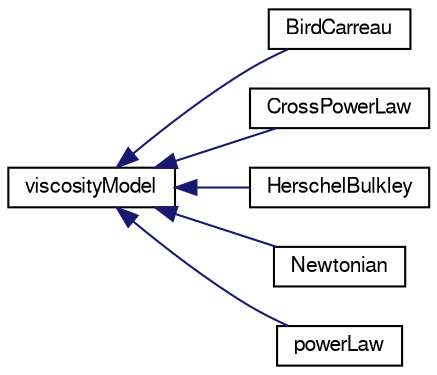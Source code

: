 digraph "Graphical Class Hierarchy"
{
  bgcolor="transparent";
  edge [fontname="FreeSans",fontsize="10",labelfontname="FreeSans",labelfontsize="10"];
  node [fontname="FreeSans",fontsize="10",shape=record];
  rankdir="LR";
  Node1 [label="viscosityModel",height=0.2,width=0.4,color="black",URL="$a02730.html",tooltip="An abstract base class for incompressible viscosityModels. "];
  Node1 -> Node2 [dir="back",color="midnightblue",fontsize="10",style="solid",fontname="FreeSans"];
  Node2 [label="BirdCarreau",height=0.2,width=0.4,color="black",URL="$a00126.html",tooltip="An incompressible Bird-Carreau non-Newtonian viscosity model. "];
  Node1 -> Node3 [dir="back",color="midnightblue",fontsize="10",style="solid",fontname="FreeSans"];
  Node3 [label="CrossPowerLaw",height=0.2,width=0.4,color="black",URL="$a00415.html",tooltip="An incompressible Cross-Power law non-Newtonian viscosity model. "];
  Node1 -> Node4 [dir="back",color="midnightblue",fontsize="10",style="solid",fontname="FreeSans"];
  Node4 [label="HerschelBulkley",height=0.2,width=0.4,color="black",URL="$a00974.html",tooltip="Herschel-Bulkley non-Newtonian viscosity model. "];
  Node1 -> Node5 [dir="back",color="midnightblue",fontsize="10",style="solid",fontname="FreeSans"];
  Node5 [label="Newtonian",height=0.2,width=0.4,color="black",URL="$a01537.html",tooltip="An incompressible Newtonian viscosity model. "];
  Node1 -> Node6 [dir="back",color="midnightblue",fontsize="10",style="solid",fontname="FreeSans"];
  Node6 [label="powerLaw",height=0.2,width=0.4,color="black",URL="$a01887.html",tooltip="Standard power-law non-Newtonian viscosity model. "];
}
